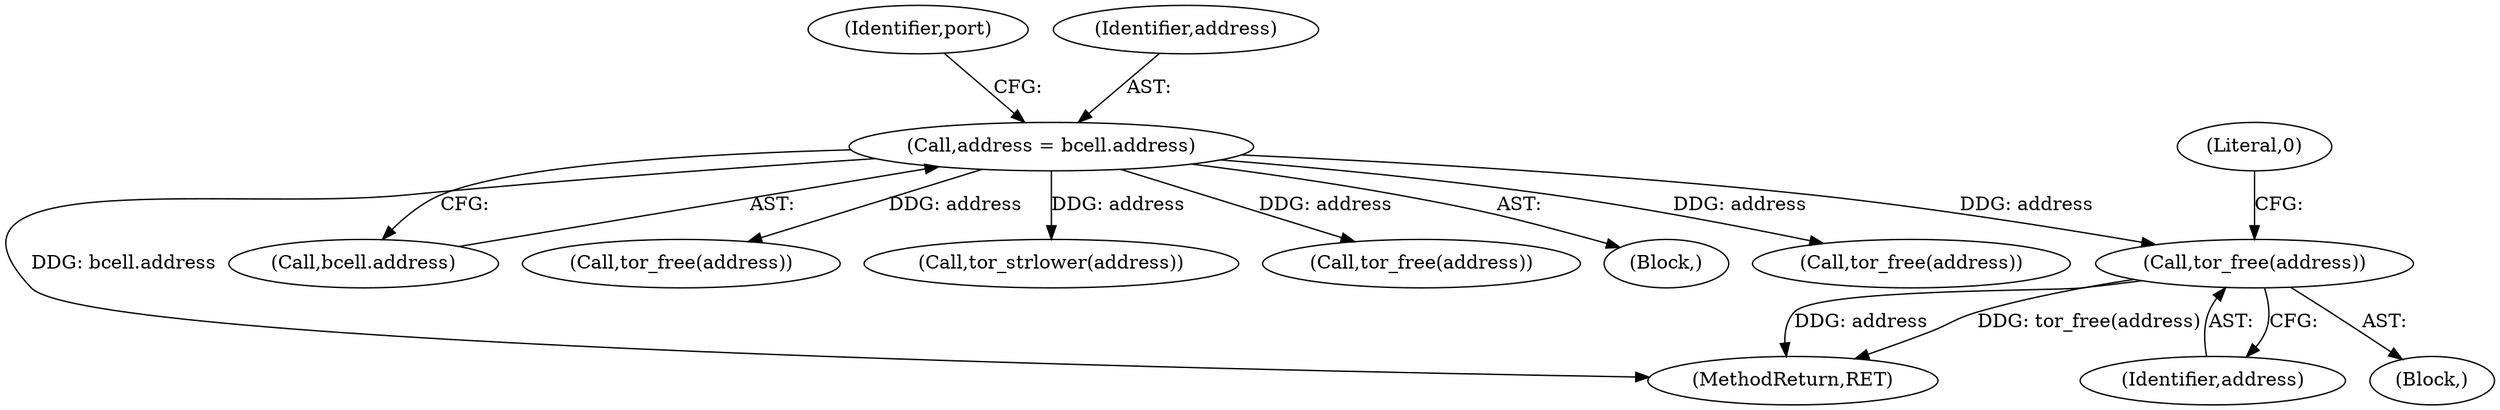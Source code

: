 digraph "0_tor_79b59a2dfcb68897ee89d98587d09e55f07e68d7@API" {
"1000306" [label="(Call,tor_free(address))"];
"1000241" [label="(Call,address = bcell.address)"];
"1000241" [label="(Call,address = bcell.address)"];
"1000307" [label="(Identifier,address)"];
"1000697" [label="(MethodReturn,RET)"];
"1000247" [label="(Identifier,port)"];
"1000278" [label="(Block,)"];
"1000243" [label="(Call,bcell.address)"];
"1000242" [label="(Identifier,address)"];
"1000591" [label="(Call,tor_free(address))"];
"1000309" [label="(Literal,0)"];
"1000595" [label="(Call,tor_strlower(address))"];
"1000396" [label="(Call,tor_free(address))"];
"1000240" [label="(Block,)"];
"1000306" [label="(Call,tor_free(address))"];
"1000536" [label="(Call,tor_free(address))"];
"1000306" -> "1000278"  [label="AST: "];
"1000306" -> "1000307"  [label="CFG: "];
"1000307" -> "1000306"  [label="AST: "];
"1000309" -> "1000306"  [label="CFG: "];
"1000306" -> "1000697"  [label="DDG: address"];
"1000306" -> "1000697"  [label="DDG: tor_free(address)"];
"1000241" -> "1000306"  [label="DDG: address"];
"1000241" -> "1000240"  [label="AST: "];
"1000241" -> "1000243"  [label="CFG: "];
"1000242" -> "1000241"  [label="AST: "];
"1000243" -> "1000241"  [label="AST: "];
"1000247" -> "1000241"  [label="CFG: "];
"1000241" -> "1000697"  [label="DDG: bcell.address"];
"1000241" -> "1000396"  [label="DDG: address"];
"1000241" -> "1000536"  [label="DDG: address"];
"1000241" -> "1000591"  [label="DDG: address"];
"1000241" -> "1000595"  [label="DDG: address"];
}
